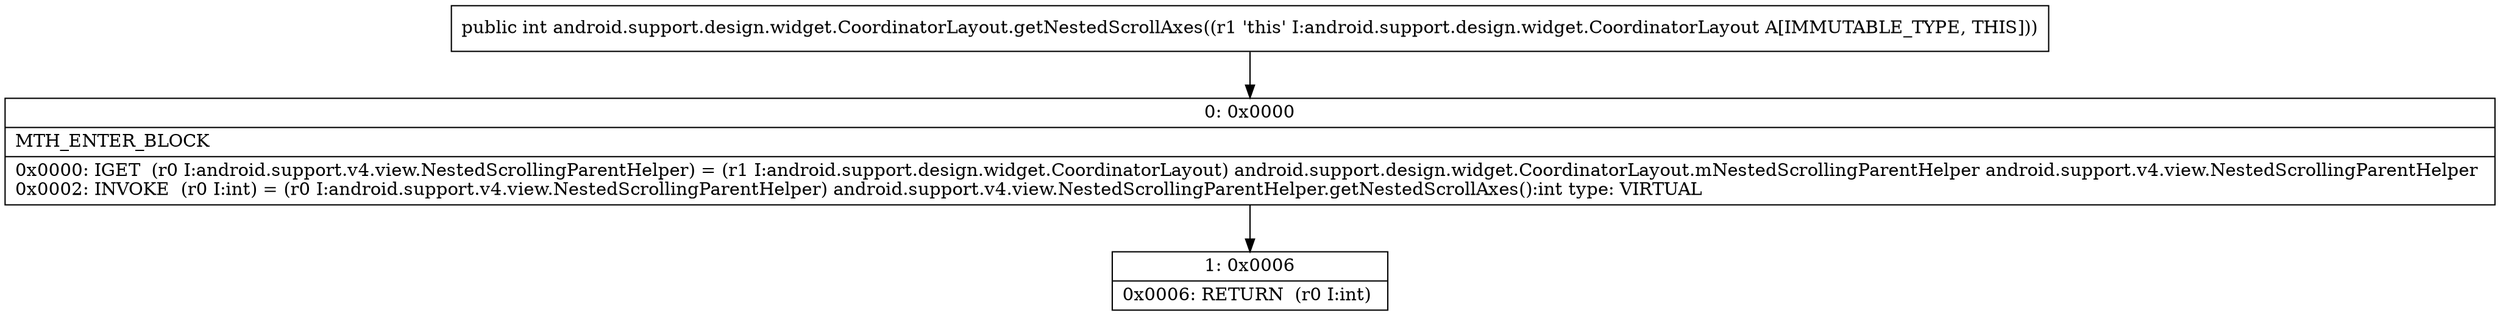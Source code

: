 digraph "CFG forandroid.support.design.widget.CoordinatorLayout.getNestedScrollAxes()I" {
Node_0 [shape=record,label="{0\:\ 0x0000|MTH_ENTER_BLOCK\l|0x0000: IGET  (r0 I:android.support.v4.view.NestedScrollingParentHelper) = (r1 I:android.support.design.widget.CoordinatorLayout) android.support.design.widget.CoordinatorLayout.mNestedScrollingParentHelper android.support.v4.view.NestedScrollingParentHelper \l0x0002: INVOKE  (r0 I:int) = (r0 I:android.support.v4.view.NestedScrollingParentHelper) android.support.v4.view.NestedScrollingParentHelper.getNestedScrollAxes():int type: VIRTUAL \l}"];
Node_1 [shape=record,label="{1\:\ 0x0006|0x0006: RETURN  (r0 I:int) \l}"];
MethodNode[shape=record,label="{public int android.support.design.widget.CoordinatorLayout.getNestedScrollAxes((r1 'this' I:android.support.design.widget.CoordinatorLayout A[IMMUTABLE_TYPE, THIS])) }"];
MethodNode -> Node_0;
Node_0 -> Node_1;
}

